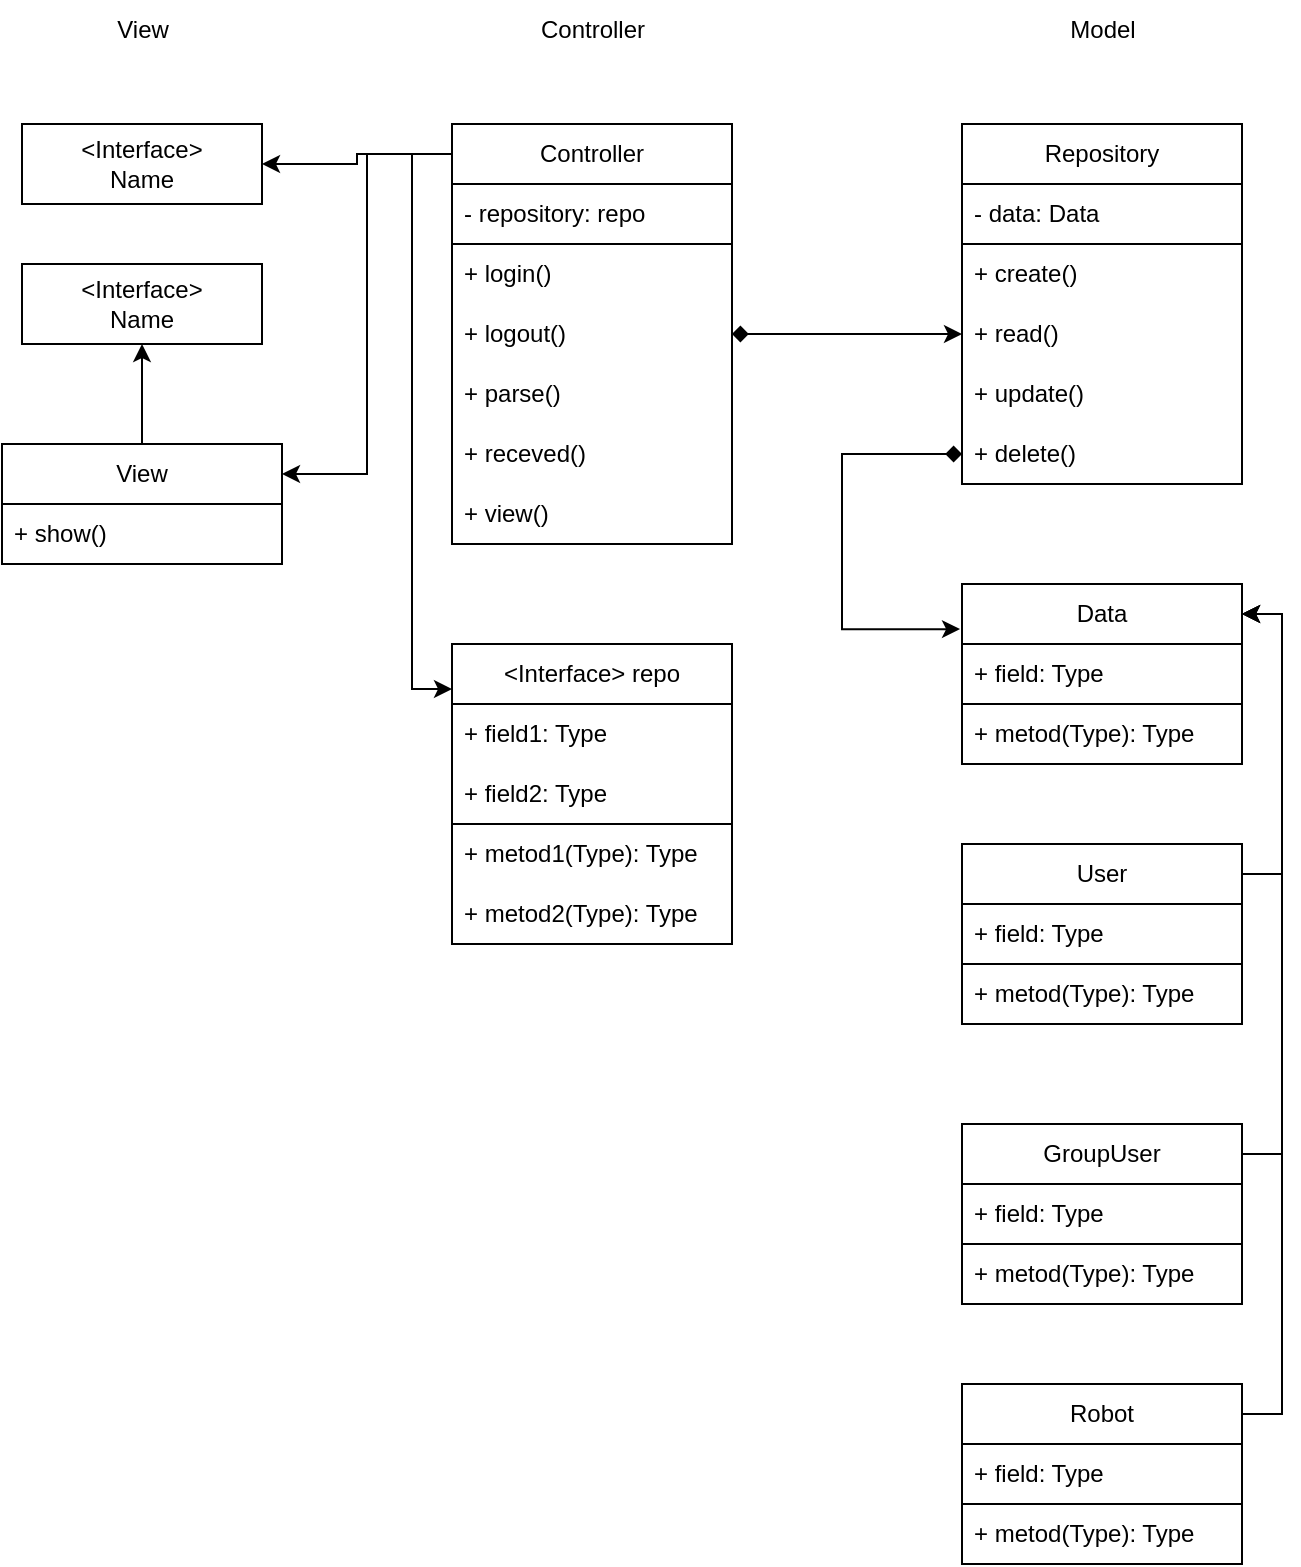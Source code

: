 <mxfile version="22.0.3" type="device">
  <diagram name="Page-1" id="kvlYai9P31l7B0fKj7hl">
    <mxGraphModel dx="1434" dy="839" grid="1" gridSize="10" guides="1" tooltips="1" connect="1" arrows="1" fold="1" page="1" pageScale="1" pageWidth="850" pageHeight="1100" math="0" shadow="0">
      <root>
        <mxCell id="0" />
        <mxCell id="1" parent="0" />
        <mxCell id="abyG6nG5Pm_Kz7TbLwZY-1" value="&amp;lt;Interface&amp;gt;&lt;br&gt;Name" style="rounded=0;whiteSpace=wrap;html=1;" vertex="1" parent="1">
          <mxGeometry x="80" y="130" width="120" height="40" as="geometry" />
        </mxCell>
        <mxCell id="abyG6nG5Pm_Kz7TbLwZY-2" value="View" style="text;html=1;align=center;verticalAlign=middle;resizable=0;points=[];autosize=1;strokeColor=none;fillColor=none;" vertex="1" parent="1">
          <mxGeometry x="115" y="68" width="50" height="30" as="geometry" />
        </mxCell>
        <mxCell id="abyG6nG5Pm_Kz7TbLwZY-3" value="&amp;lt;Interface&amp;gt;&lt;br&gt;Name" style="rounded=0;whiteSpace=wrap;html=1;" vertex="1" parent="1">
          <mxGeometry x="80" y="200" width="120" height="40" as="geometry" />
        </mxCell>
        <mxCell id="abyG6nG5Pm_Kz7TbLwZY-22" style="edgeStyle=orthogonalEdgeStyle;rounded=0;orthogonalLoop=1;jettySize=auto;html=1;exitX=0.5;exitY=0;exitDx=0;exitDy=0;" edge="1" parent="1" source="abyG6nG5Pm_Kz7TbLwZY-4" target="abyG6nG5Pm_Kz7TbLwZY-3">
          <mxGeometry relative="1" as="geometry" />
        </mxCell>
        <mxCell id="abyG6nG5Pm_Kz7TbLwZY-4" value="View" style="swimlane;fontStyle=0;childLayout=stackLayout;horizontal=1;startSize=30;horizontalStack=0;resizeParent=1;resizeParentMax=0;resizeLast=0;collapsible=1;marginBottom=0;whiteSpace=wrap;html=1;" vertex="1" parent="1">
          <mxGeometry x="70" y="290" width="140" height="60" as="geometry" />
        </mxCell>
        <mxCell id="abyG6nG5Pm_Kz7TbLwZY-5" value="+ show()" style="text;strokeColor=none;fillColor=none;align=left;verticalAlign=middle;spacingLeft=4;spacingRight=4;overflow=hidden;points=[[0,0.5],[1,0.5]];portConstraint=eastwest;rotatable=0;whiteSpace=wrap;html=1;" vertex="1" parent="abyG6nG5Pm_Kz7TbLwZY-4">
          <mxGeometry y="30" width="140" height="30" as="geometry" />
        </mxCell>
        <mxCell id="abyG6nG5Pm_Kz7TbLwZY-8" value="Controller" style="text;html=1;align=center;verticalAlign=middle;resizable=0;points=[];autosize=1;strokeColor=none;fillColor=none;" vertex="1" parent="1">
          <mxGeometry x="325" y="68" width="80" height="30" as="geometry" />
        </mxCell>
        <mxCell id="abyG6nG5Pm_Kz7TbLwZY-20" style="edgeStyle=orthogonalEdgeStyle;rounded=0;orthogonalLoop=1;jettySize=auto;html=1;exitX=0;exitY=0.25;exitDx=0;exitDy=0;entryX=1;entryY=0.5;entryDx=0;entryDy=0;" edge="1" parent="1" source="abyG6nG5Pm_Kz7TbLwZY-9" target="abyG6nG5Pm_Kz7TbLwZY-1">
          <mxGeometry relative="1" as="geometry" />
        </mxCell>
        <mxCell id="abyG6nG5Pm_Kz7TbLwZY-21" style="edgeStyle=orthogonalEdgeStyle;rounded=0;orthogonalLoop=1;jettySize=auto;html=1;exitX=0;exitY=0.25;exitDx=0;exitDy=0;entryX=1;entryY=0.25;entryDx=0;entryDy=0;" edge="1" parent="1" source="abyG6nG5Pm_Kz7TbLwZY-9" target="abyG6nG5Pm_Kz7TbLwZY-4">
          <mxGeometry relative="1" as="geometry" />
        </mxCell>
        <mxCell id="abyG6nG5Pm_Kz7TbLwZY-36" style="edgeStyle=orthogonalEdgeStyle;rounded=0;orthogonalLoop=1;jettySize=auto;html=1;exitX=0;exitY=0.25;exitDx=0;exitDy=0;entryX=0;entryY=0.25;entryDx=0;entryDy=0;" edge="1" parent="1" source="abyG6nG5Pm_Kz7TbLwZY-9" target="abyG6nG5Pm_Kz7TbLwZY-23">
          <mxGeometry relative="1" as="geometry" />
        </mxCell>
        <mxCell id="abyG6nG5Pm_Kz7TbLwZY-9" value="Controller" style="swimlane;fontStyle=0;childLayout=stackLayout;horizontal=1;startSize=30;horizontalStack=0;resizeParent=1;resizeParentMax=0;resizeLast=0;collapsible=1;marginBottom=0;whiteSpace=wrap;html=1;" vertex="1" parent="1">
          <mxGeometry x="295" y="130" width="140" height="60" as="geometry" />
        </mxCell>
        <mxCell id="abyG6nG5Pm_Kz7TbLwZY-10" value="- repository: repo" style="text;strokeColor=none;fillColor=none;align=left;verticalAlign=middle;spacingLeft=4;spacingRight=4;overflow=hidden;points=[[0,0.5],[1,0.5]];portConstraint=eastwest;rotatable=0;whiteSpace=wrap;html=1;" vertex="1" parent="abyG6nG5Pm_Kz7TbLwZY-9">
          <mxGeometry y="30" width="140" height="30" as="geometry" />
        </mxCell>
        <mxCell id="abyG6nG5Pm_Kz7TbLwZY-13" value="" style="shape=partialRectangle;whiteSpace=wrap;html=1;bottom=1;right=1;left=1;top=0;fillColor=none;routingCenterX=-0.5;" vertex="1" parent="1">
          <mxGeometry x="295" y="190" width="140" height="150" as="geometry" />
        </mxCell>
        <mxCell id="abyG6nG5Pm_Kz7TbLwZY-15" value="+ login()" style="text;strokeColor=none;fillColor=none;align=left;verticalAlign=middle;spacingLeft=4;spacingRight=4;overflow=hidden;points=[[0,0.5],[1,0.5]];portConstraint=eastwest;rotatable=0;whiteSpace=wrap;html=1;" vertex="1" parent="1">
          <mxGeometry x="295" y="190" width="140" height="30" as="geometry" />
        </mxCell>
        <mxCell id="abyG6nG5Pm_Kz7TbLwZY-64" style="rounded=0;orthogonalLoop=1;jettySize=auto;html=1;exitX=1;exitY=0.5;exitDx=0;exitDy=0;entryX=0;entryY=0.5;entryDx=0;entryDy=0;startArrow=diamond;startFill=1;" edge="1" parent="1" source="abyG6nG5Pm_Kz7TbLwZY-16" target="abyG6nG5Pm_Kz7TbLwZY-41">
          <mxGeometry relative="1" as="geometry" />
        </mxCell>
        <mxCell id="abyG6nG5Pm_Kz7TbLwZY-16" value="+ logout()" style="text;strokeColor=none;fillColor=none;align=left;verticalAlign=middle;spacingLeft=4;spacingRight=4;overflow=hidden;points=[[0,0.5],[1,0.5]];portConstraint=eastwest;rotatable=0;whiteSpace=wrap;html=1;" vertex="1" parent="1">
          <mxGeometry x="295" y="220" width="140" height="30" as="geometry" />
        </mxCell>
        <mxCell id="abyG6nG5Pm_Kz7TbLwZY-17" value="+ parse()" style="text;strokeColor=none;fillColor=none;align=left;verticalAlign=middle;spacingLeft=4;spacingRight=4;overflow=hidden;points=[[0,0.5],[1,0.5]];portConstraint=eastwest;rotatable=0;whiteSpace=wrap;html=1;" vertex="1" parent="1">
          <mxGeometry x="295" y="250" width="140" height="30" as="geometry" />
        </mxCell>
        <mxCell id="abyG6nG5Pm_Kz7TbLwZY-18" value="+ receved()" style="text;strokeColor=none;fillColor=none;align=left;verticalAlign=middle;spacingLeft=4;spacingRight=4;overflow=hidden;points=[[0,0.5],[1,0.5]];portConstraint=eastwest;rotatable=0;whiteSpace=wrap;html=1;" vertex="1" parent="1">
          <mxGeometry x="295" y="280" width="140" height="30" as="geometry" />
        </mxCell>
        <mxCell id="abyG6nG5Pm_Kz7TbLwZY-19" value="+ view()" style="text;strokeColor=none;fillColor=none;align=left;verticalAlign=middle;spacingLeft=4;spacingRight=4;overflow=hidden;points=[[0,0.5],[1,0.5]];portConstraint=eastwest;rotatable=0;whiteSpace=wrap;html=1;" vertex="1" parent="1">
          <mxGeometry x="295" y="310" width="140" height="30" as="geometry" />
        </mxCell>
        <mxCell id="abyG6nG5Pm_Kz7TbLwZY-23" value="&amp;lt;Interface&amp;gt; repo" style="swimlane;fontStyle=0;childLayout=stackLayout;horizontal=1;startSize=30;horizontalStack=0;resizeParent=1;resizeParentMax=0;resizeLast=0;collapsible=1;marginBottom=0;whiteSpace=wrap;html=1;" vertex="1" parent="1">
          <mxGeometry x="295" y="390" width="140" height="90" as="geometry" />
        </mxCell>
        <mxCell id="abyG6nG5Pm_Kz7TbLwZY-24" value="+ field1: Type" style="text;strokeColor=none;fillColor=none;align=left;verticalAlign=middle;spacingLeft=4;spacingRight=4;overflow=hidden;points=[[0,0.5],[1,0.5]];portConstraint=eastwest;rotatable=0;whiteSpace=wrap;html=1;" vertex="1" parent="abyG6nG5Pm_Kz7TbLwZY-23">
          <mxGeometry y="30" width="140" height="30" as="geometry" />
        </mxCell>
        <mxCell id="abyG6nG5Pm_Kz7TbLwZY-31" value="+ field2: Type" style="text;strokeColor=none;fillColor=none;align=left;verticalAlign=middle;spacingLeft=4;spacingRight=4;overflow=hidden;points=[[0,0.5],[1,0.5]];portConstraint=eastwest;rotatable=0;whiteSpace=wrap;html=1;" vertex="1" parent="abyG6nG5Pm_Kz7TbLwZY-23">
          <mxGeometry y="60" width="140" height="30" as="geometry" />
        </mxCell>
        <mxCell id="abyG6nG5Pm_Kz7TbLwZY-25" value="" style="shape=partialRectangle;whiteSpace=wrap;html=1;bottom=1;right=1;left=1;top=0;fillColor=none;routingCenterX=-0.5;" vertex="1" parent="1">
          <mxGeometry x="295" y="480" width="140" height="60" as="geometry" />
        </mxCell>
        <mxCell id="abyG6nG5Pm_Kz7TbLwZY-27" value="+ metod1(Type): Type" style="text;strokeColor=none;fillColor=none;align=left;verticalAlign=middle;spacingLeft=4;spacingRight=4;overflow=hidden;points=[[0,0.5],[1,0.5]];portConstraint=eastwest;rotatable=0;whiteSpace=wrap;html=1;" vertex="1" parent="1">
          <mxGeometry x="295" y="480" width="140" height="30" as="geometry" />
        </mxCell>
        <mxCell id="abyG6nG5Pm_Kz7TbLwZY-28" value="+ metod2(Type): Type" style="text;strokeColor=none;fillColor=none;align=left;verticalAlign=middle;spacingLeft=4;spacingRight=4;overflow=hidden;points=[[0,0.5],[1,0.5]];portConstraint=eastwest;rotatable=0;whiteSpace=wrap;html=1;" vertex="1" parent="1">
          <mxGeometry x="295" y="510" width="140" height="30" as="geometry" />
        </mxCell>
        <mxCell id="abyG6nG5Pm_Kz7TbLwZY-32" value="Model" style="text;html=1;align=center;verticalAlign=middle;resizable=0;points=[];autosize=1;strokeColor=none;fillColor=none;" vertex="1" parent="1">
          <mxGeometry x="590" y="68" width="60" height="30" as="geometry" />
        </mxCell>
        <mxCell id="abyG6nG5Pm_Kz7TbLwZY-37" value="Repository" style="swimlane;fontStyle=0;childLayout=stackLayout;horizontal=1;startSize=30;horizontalStack=0;resizeParent=1;resizeParentMax=0;resizeLast=0;collapsible=1;marginBottom=0;whiteSpace=wrap;html=1;" vertex="1" parent="1">
          <mxGeometry x="550" y="130" width="140" height="60" as="geometry" />
        </mxCell>
        <mxCell id="abyG6nG5Pm_Kz7TbLwZY-38" value="- data: Data" style="text;strokeColor=none;fillColor=none;align=left;verticalAlign=middle;spacingLeft=4;spacingRight=4;overflow=hidden;points=[[0,0.5],[1,0.5]];portConstraint=eastwest;rotatable=0;whiteSpace=wrap;html=1;" vertex="1" parent="abyG6nG5Pm_Kz7TbLwZY-37">
          <mxGeometry y="30" width="140" height="30" as="geometry" />
        </mxCell>
        <mxCell id="abyG6nG5Pm_Kz7TbLwZY-39" value="" style="shape=partialRectangle;whiteSpace=wrap;html=1;bottom=1;right=1;left=1;top=0;fillColor=none;routingCenterX=-0.5;" vertex="1" parent="1">
          <mxGeometry x="550" y="190" width="140" height="120" as="geometry" />
        </mxCell>
        <mxCell id="abyG6nG5Pm_Kz7TbLwZY-40" value="+ create()" style="text;strokeColor=none;fillColor=none;align=left;verticalAlign=middle;spacingLeft=4;spacingRight=4;overflow=hidden;points=[[0,0.5],[1,0.5]];portConstraint=eastwest;rotatable=0;whiteSpace=wrap;html=1;" vertex="1" parent="1">
          <mxGeometry x="550" y="190" width="140" height="30" as="geometry" />
        </mxCell>
        <mxCell id="abyG6nG5Pm_Kz7TbLwZY-41" value="+ read()" style="text;strokeColor=none;fillColor=none;align=left;verticalAlign=middle;spacingLeft=4;spacingRight=4;overflow=hidden;points=[[0,0.5],[1,0.5]];portConstraint=eastwest;rotatable=0;whiteSpace=wrap;html=1;" vertex="1" parent="1">
          <mxGeometry x="550" y="220" width="140" height="30" as="geometry" />
        </mxCell>
        <mxCell id="abyG6nG5Pm_Kz7TbLwZY-42" value="+ update()" style="text;strokeColor=none;fillColor=none;align=left;verticalAlign=middle;spacingLeft=4;spacingRight=4;overflow=hidden;points=[[0,0.5],[1,0.5]];portConstraint=eastwest;rotatable=0;whiteSpace=wrap;html=1;" vertex="1" parent="1">
          <mxGeometry x="550" y="250" width="140" height="30" as="geometry" />
        </mxCell>
        <mxCell id="abyG6nG5Pm_Kz7TbLwZY-43" value="+ delete()" style="text;strokeColor=none;fillColor=none;align=left;verticalAlign=middle;spacingLeft=4;spacingRight=4;overflow=hidden;points=[[0,0.5],[1,0.5]];portConstraint=eastwest;rotatable=0;whiteSpace=wrap;html=1;" vertex="1" parent="1">
          <mxGeometry x="550" y="280" width="140" height="30" as="geometry" />
        </mxCell>
        <mxCell id="abyG6nG5Pm_Kz7TbLwZY-45" value="Data" style="swimlane;fontStyle=0;childLayout=stackLayout;horizontal=1;startSize=30;horizontalStack=0;resizeParent=1;resizeParentMax=0;resizeLast=0;collapsible=1;marginBottom=0;whiteSpace=wrap;html=1;" vertex="1" parent="1">
          <mxGeometry x="550" y="360" width="140" height="60" as="geometry" />
        </mxCell>
        <mxCell id="abyG6nG5Pm_Kz7TbLwZY-46" value="+ field: Type" style="text;strokeColor=none;fillColor=none;align=left;verticalAlign=middle;spacingLeft=4;spacingRight=4;overflow=hidden;points=[[0,0.5],[1,0.5]];portConstraint=eastwest;rotatable=0;whiteSpace=wrap;html=1;" vertex="1" parent="abyG6nG5Pm_Kz7TbLwZY-45">
          <mxGeometry y="30" width="140" height="30" as="geometry" />
        </mxCell>
        <mxCell id="abyG6nG5Pm_Kz7TbLwZY-47" value="" style="shape=partialRectangle;whiteSpace=wrap;html=1;bottom=1;right=1;left=1;top=0;fillColor=none;routingCenterX=-0.5;" vertex="1" parent="1">
          <mxGeometry x="550" y="420" width="140" height="30" as="geometry" />
        </mxCell>
        <mxCell id="abyG6nG5Pm_Kz7TbLwZY-48" value="+ metod(Type): Type" style="text;strokeColor=none;fillColor=none;align=left;verticalAlign=middle;spacingLeft=4;spacingRight=4;overflow=hidden;points=[[0,0.5],[1,0.5]];portConstraint=eastwest;rotatable=0;whiteSpace=wrap;html=1;" vertex="1" parent="1">
          <mxGeometry x="550" y="420" width="140" height="30" as="geometry" />
        </mxCell>
        <mxCell id="abyG6nG5Pm_Kz7TbLwZY-66" style="edgeStyle=orthogonalEdgeStyle;rounded=0;orthogonalLoop=1;jettySize=auto;html=1;exitX=1;exitY=0.25;exitDx=0;exitDy=0;entryX=1;entryY=0.25;entryDx=0;entryDy=0;" edge="1" parent="1" source="abyG6nG5Pm_Kz7TbLwZY-52" target="abyG6nG5Pm_Kz7TbLwZY-45">
          <mxGeometry relative="1" as="geometry" />
        </mxCell>
        <mxCell id="abyG6nG5Pm_Kz7TbLwZY-52" value="User" style="swimlane;fontStyle=0;childLayout=stackLayout;horizontal=1;startSize=30;horizontalStack=0;resizeParent=1;resizeParentMax=0;resizeLast=0;collapsible=1;marginBottom=0;whiteSpace=wrap;html=1;" vertex="1" parent="1">
          <mxGeometry x="550" y="490" width="140" height="60" as="geometry" />
        </mxCell>
        <mxCell id="abyG6nG5Pm_Kz7TbLwZY-53" value="+ field: Type" style="text;strokeColor=none;fillColor=none;align=left;verticalAlign=middle;spacingLeft=4;spacingRight=4;overflow=hidden;points=[[0,0.5],[1,0.5]];portConstraint=eastwest;rotatable=0;whiteSpace=wrap;html=1;" vertex="1" parent="abyG6nG5Pm_Kz7TbLwZY-52">
          <mxGeometry y="30" width="140" height="30" as="geometry" />
        </mxCell>
        <mxCell id="abyG6nG5Pm_Kz7TbLwZY-54" value="" style="shape=partialRectangle;whiteSpace=wrap;html=1;bottom=1;right=1;left=1;top=0;fillColor=none;routingCenterX=-0.5;" vertex="1" parent="1">
          <mxGeometry x="550" y="550" width="140" height="30" as="geometry" />
        </mxCell>
        <mxCell id="abyG6nG5Pm_Kz7TbLwZY-55" value="+ metod(Type): Type" style="text;strokeColor=none;fillColor=none;align=left;verticalAlign=middle;spacingLeft=4;spacingRight=4;overflow=hidden;points=[[0,0.5],[1,0.5]];portConstraint=eastwest;rotatable=0;whiteSpace=wrap;html=1;" vertex="1" parent="1">
          <mxGeometry x="550" y="550" width="140" height="30" as="geometry" />
        </mxCell>
        <mxCell id="abyG6nG5Pm_Kz7TbLwZY-67" style="edgeStyle=orthogonalEdgeStyle;rounded=0;orthogonalLoop=1;jettySize=auto;html=1;exitX=1;exitY=0.25;exitDx=0;exitDy=0;entryX=1;entryY=0.25;entryDx=0;entryDy=0;" edge="1" parent="1" source="abyG6nG5Pm_Kz7TbLwZY-56" target="abyG6nG5Pm_Kz7TbLwZY-45">
          <mxGeometry relative="1" as="geometry">
            <mxPoint x="710" y="370" as="targetPoint" />
          </mxGeometry>
        </mxCell>
        <mxCell id="abyG6nG5Pm_Kz7TbLwZY-56" value="GroupUser" style="swimlane;fontStyle=0;childLayout=stackLayout;horizontal=1;startSize=30;horizontalStack=0;resizeParent=1;resizeParentMax=0;resizeLast=0;collapsible=1;marginBottom=0;whiteSpace=wrap;html=1;" vertex="1" parent="1">
          <mxGeometry x="550" y="630" width="140" height="60" as="geometry" />
        </mxCell>
        <mxCell id="abyG6nG5Pm_Kz7TbLwZY-57" value="+ field: Type" style="text;strokeColor=none;fillColor=none;align=left;verticalAlign=middle;spacingLeft=4;spacingRight=4;overflow=hidden;points=[[0,0.5],[1,0.5]];portConstraint=eastwest;rotatable=0;whiteSpace=wrap;html=1;" vertex="1" parent="abyG6nG5Pm_Kz7TbLwZY-56">
          <mxGeometry y="30" width="140" height="30" as="geometry" />
        </mxCell>
        <mxCell id="abyG6nG5Pm_Kz7TbLwZY-58" value="" style="shape=partialRectangle;whiteSpace=wrap;html=1;bottom=1;right=1;left=1;top=0;fillColor=none;routingCenterX=-0.5;" vertex="1" parent="1">
          <mxGeometry x="550" y="690" width="140" height="30" as="geometry" />
        </mxCell>
        <mxCell id="abyG6nG5Pm_Kz7TbLwZY-59" value="+ metod(Type): Type" style="text;strokeColor=none;fillColor=none;align=left;verticalAlign=middle;spacingLeft=4;spacingRight=4;overflow=hidden;points=[[0,0.5],[1,0.5]];portConstraint=eastwest;rotatable=0;whiteSpace=wrap;html=1;" vertex="1" parent="1">
          <mxGeometry x="550" y="690" width="140" height="30" as="geometry" />
        </mxCell>
        <mxCell id="abyG6nG5Pm_Kz7TbLwZY-68" style="edgeStyle=orthogonalEdgeStyle;rounded=0;orthogonalLoop=1;jettySize=auto;html=1;exitX=1;exitY=0.25;exitDx=0;exitDy=0;entryX=1;entryY=0.25;entryDx=0;entryDy=0;" edge="1" parent="1" source="abyG6nG5Pm_Kz7TbLwZY-60" target="abyG6nG5Pm_Kz7TbLwZY-45">
          <mxGeometry relative="1" as="geometry" />
        </mxCell>
        <mxCell id="abyG6nG5Pm_Kz7TbLwZY-60" value="Robot" style="swimlane;fontStyle=0;childLayout=stackLayout;horizontal=1;startSize=30;horizontalStack=0;resizeParent=1;resizeParentMax=0;resizeLast=0;collapsible=1;marginBottom=0;whiteSpace=wrap;html=1;" vertex="1" parent="1">
          <mxGeometry x="550" y="760" width="140" height="60" as="geometry" />
        </mxCell>
        <mxCell id="abyG6nG5Pm_Kz7TbLwZY-61" value="+ field: Type" style="text;strokeColor=none;fillColor=none;align=left;verticalAlign=middle;spacingLeft=4;spacingRight=4;overflow=hidden;points=[[0,0.5],[1,0.5]];portConstraint=eastwest;rotatable=0;whiteSpace=wrap;html=1;" vertex="1" parent="abyG6nG5Pm_Kz7TbLwZY-60">
          <mxGeometry y="30" width="140" height="30" as="geometry" />
        </mxCell>
        <mxCell id="abyG6nG5Pm_Kz7TbLwZY-62" value="" style="shape=partialRectangle;whiteSpace=wrap;html=1;bottom=1;right=1;left=1;top=0;fillColor=none;routingCenterX=-0.5;" vertex="1" parent="1">
          <mxGeometry x="550" y="820" width="140" height="30" as="geometry" />
        </mxCell>
        <mxCell id="abyG6nG5Pm_Kz7TbLwZY-63" value="+ metod(Type): Type" style="text;strokeColor=none;fillColor=none;align=left;verticalAlign=middle;spacingLeft=4;spacingRight=4;overflow=hidden;points=[[0,0.5],[1,0.5]];portConstraint=eastwest;rotatable=0;whiteSpace=wrap;html=1;" vertex="1" parent="1">
          <mxGeometry x="550" y="820" width="140" height="30" as="geometry" />
        </mxCell>
        <mxCell id="abyG6nG5Pm_Kz7TbLwZY-65" style="edgeStyle=orthogonalEdgeStyle;rounded=0;orthogonalLoop=1;jettySize=auto;html=1;exitX=0;exitY=0.5;exitDx=0;exitDy=0;entryX=-0.007;entryY=0.376;entryDx=0;entryDy=0;entryPerimeter=0;startArrow=diamond;startFill=1;" edge="1" parent="1" source="abyG6nG5Pm_Kz7TbLwZY-43" target="abyG6nG5Pm_Kz7TbLwZY-45">
          <mxGeometry relative="1" as="geometry">
            <Array as="points">
              <mxPoint x="490" y="295" />
              <mxPoint x="490" y="383" />
            </Array>
          </mxGeometry>
        </mxCell>
      </root>
    </mxGraphModel>
  </diagram>
</mxfile>
